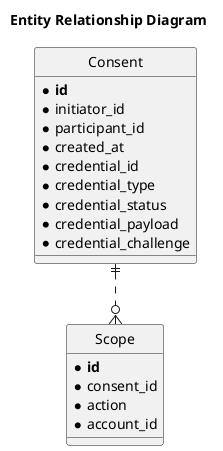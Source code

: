 @startuml

title Entity Relationship Diagram 
' hide the spot
hide circle

' avoid problems with angled crows feet
skinparam linetype ortho

entity Consent {
  * **id**
  * initiator_id
  * participant_id
  * created_at 
  * credential_id
  * credential_type
  * credential_status
  * credential_payload
  * credential_challenge
}

entity Scope {
  * **id**
  * consent_id
  * action 
  * account_id 
}


Consent ||..o{ Scope 
@enduml
